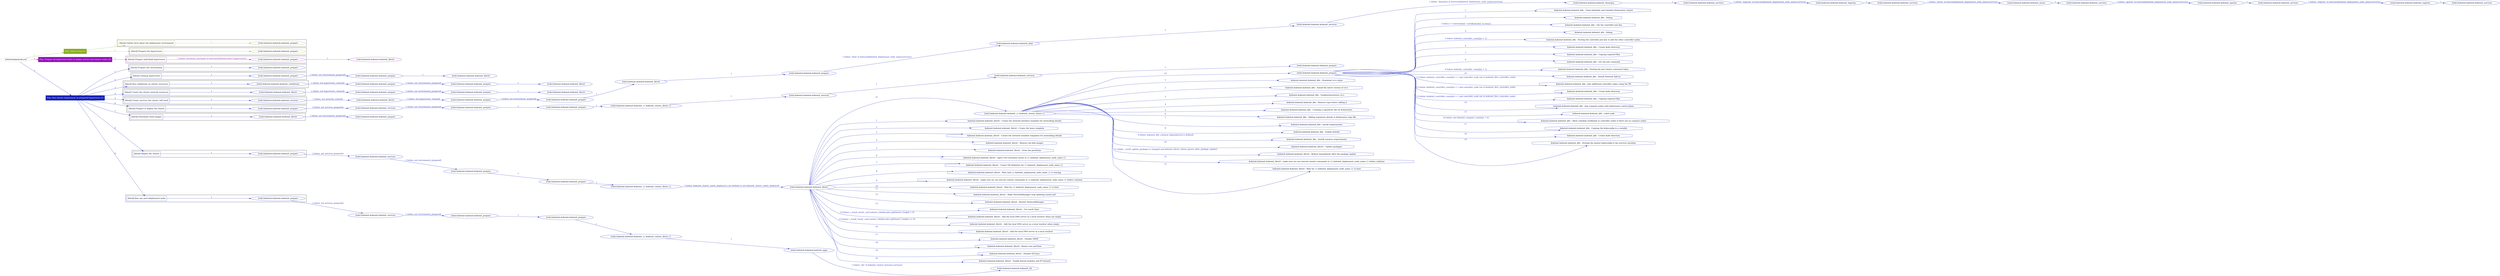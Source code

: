 digraph {
	graph [concentrate=true ordering=in rankdir=LR ratio=fill]
	edge [esep=5 sep=10]
	"kubeinit/playbook.yml" [id=root_node style=dotted]
	play_6a539dbc [label="Play: Initial setup (1)" color="#8aae1e" fontcolor="#ffffff" id=play_6a539dbc shape=box style=filled tooltip=localhost]
	"kubeinit/playbook.yml" -> play_6a539dbc [label="1 " color="#8aae1e" fontcolor="#8aae1e" id=edge_eaff5e40 labeltooltip="1 " tooltip="1 "]
	subgraph "kubeinit.kubeinit.kubeinit_prepare" {
		role_e5231585 [label="[role] kubeinit.kubeinit.kubeinit_prepare" color="#8aae1e" id=role_e5231585 tooltip="kubeinit.kubeinit.kubeinit_prepare"]
	}
	subgraph "kubeinit.kubeinit.kubeinit_prepare" {
		role_045c624c [label="[role] kubeinit.kubeinit.kubeinit_prepare" color="#8aae1e" id=role_045c624c tooltip="kubeinit.kubeinit.kubeinit_prepare"]
	}
	subgraph "Play: Initial setup (1)" {
		play_6a539dbc -> block_4f3e3cbe [label=1 color="#8aae1e" fontcolor="#8aae1e" id=edge_14146b0e labeltooltip=1 tooltip=1]
		subgraph cluster_block_4f3e3cbe {
			block_4f3e3cbe [label="[block] Gather facts about the deployment environment" color="#8aae1e" id=block_4f3e3cbe labeltooltip="Gather facts about the deployment environment" shape=box tooltip="Gather facts about the deployment environment"]
			block_4f3e3cbe -> role_e5231585 [label="1 " color="#8aae1e" fontcolor="#8aae1e" id=edge_b1cf17aa labeltooltip="1 " tooltip="1 "]
		}
		play_6a539dbc -> block_49e74790 [label=2 color="#8aae1e" fontcolor="#8aae1e" id=edge_872211f5 labeltooltip=2 tooltip=2]
		subgraph cluster_block_49e74790 {
			block_49e74790 [label="[block] Prepare the hypervisors" color="#8aae1e" id=block_49e74790 labeltooltip="Prepare the hypervisors" shape=box tooltip="Prepare the hypervisors"]
			block_49e74790 -> role_045c624c [label="1 " color="#8aae1e" fontcolor="#8aae1e" id=edge_6bc35e31 labeltooltip="1 " tooltip="1 "]
		}
	}
	play_0248f10b [label="Play: Prepare all hypervisor hosts to deploy service and cluster nodes (0)" color="#9211bb" fontcolor="#ffffff" id=play_0248f10b shape=box style=filled tooltip="Play: Prepare all hypervisor hosts to deploy service and cluster nodes (0)"]
	"kubeinit/playbook.yml" -> play_0248f10b [label="2 " color="#9211bb" fontcolor="#9211bb" id=edge_877bd9aa labeltooltip="2 " tooltip="2 "]
	subgraph "kubeinit.kubeinit.kubeinit_libvirt" {
		role_249c4ce5 [label="[role] kubeinit.kubeinit.kubeinit_libvirt" color="#9211bb" id=role_249c4ce5 tooltip="kubeinit.kubeinit.kubeinit_libvirt"]
	}
	subgraph "kubeinit.kubeinit.kubeinit_prepare" {
		role_2ffff985 [label="[role] kubeinit.kubeinit.kubeinit_prepare" color="#9211bb" id=role_2ffff985 tooltip="kubeinit.kubeinit.kubeinit_prepare"]
		role_2ffff985 -> role_249c4ce5 [label="1 " color="#9211bb" fontcolor="#9211bb" id=edge_ac507e33 labeltooltip="1 " tooltip="1 "]
	}
	subgraph "Play: Prepare all hypervisor hosts to deploy service and cluster nodes (0)" {
		play_0248f10b -> block_097426e3 [label=1 color="#9211bb" fontcolor="#9211bb" id=edge_9e4ada04 labeltooltip=1 tooltip=1]
		subgraph cluster_block_097426e3 {
			block_097426e3 [label="[block] Prepare individual hypervisors" color="#9211bb" id=block_097426e3 labeltooltip="Prepare individual hypervisors" shape=box tooltip="Prepare individual hypervisors"]
			block_097426e3 -> role_2ffff985 [label="1 [when: inventory_hostname in hostvars['kubeinit-facts'].hypervisors]" color="#9211bb" fontcolor="#9211bb" id=edge_3121f224 labeltooltip="1 [when: inventory_hostname in hostvars['kubeinit-facts'].hypervisors]" tooltip="1 [when: inventory_hostname in hostvars['kubeinit-facts'].hypervisors]"]
		}
	}
	play_582bb0dd [label="Play: Run cluster deployment on prepared hypervisors (1)" color="#1722b5" fontcolor="#ffffff" id=play_582bb0dd shape=box style=filled tooltip=localhost]
	"kubeinit/playbook.yml" -> play_582bb0dd [label="3 " color="#1722b5" fontcolor="#1722b5" id=edge_481317af labeltooltip="3 " tooltip="3 "]
	subgraph "kubeinit.kubeinit.kubeinit_prepare" {
		role_691479d2 [label="[role] kubeinit.kubeinit.kubeinit_prepare" color="#1722b5" id=role_691479d2 tooltip="kubeinit.kubeinit.kubeinit_prepare"]
	}
	subgraph "kubeinit.kubeinit.kubeinit_libvirt" {
		role_f9768dfb [label="[role] kubeinit.kubeinit.kubeinit_libvirt" color="#1722b5" id=role_f9768dfb tooltip="kubeinit.kubeinit.kubeinit_libvirt"]
	}
	subgraph "kubeinit.kubeinit.kubeinit_prepare" {
		role_699d7b67 [label="[role] kubeinit.kubeinit.kubeinit_prepare" color="#1722b5" id=role_699d7b67 tooltip="kubeinit.kubeinit.kubeinit_prepare"]
		role_699d7b67 -> role_f9768dfb [label="1 " color="#1722b5" fontcolor="#1722b5" id=edge_0ffcc12e labeltooltip="1 " tooltip="1 "]
	}
	subgraph "kubeinit.kubeinit.kubeinit_prepare" {
		role_c494813d [label="[role] kubeinit.kubeinit.kubeinit_prepare" color="#1722b5" id=role_c494813d tooltip="kubeinit.kubeinit.kubeinit_prepare"]
		role_c494813d -> role_699d7b67 [label="1 [when: not environment_prepared]" color="#1722b5" fontcolor="#1722b5" id=edge_8c053123 labeltooltip="1 [when: not environment_prepared]" tooltip="1 [when: not environment_prepared]"]
	}
	subgraph "kubeinit.kubeinit.kubeinit_libvirt" {
		role_a45e7760 [label="[role] kubeinit.kubeinit.kubeinit_libvirt" color="#1722b5" id=role_a45e7760 tooltip="kubeinit.kubeinit.kubeinit_libvirt"]
	}
	subgraph "kubeinit.kubeinit.kubeinit_prepare" {
		role_17919f61 [label="[role] kubeinit.kubeinit.kubeinit_prepare" color="#1722b5" id=role_17919f61 tooltip="kubeinit.kubeinit.kubeinit_prepare"]
		role_17919f61 -> role_a45e7760 [label="1 " color="#1722b5" fontcolor="#1722b5" id=edge_04a5a709 labeltooltip="1 " tooltip="1 "]
	}
	subgraph "kubeinit.kubeinit.kubeinit_prepare" {
		role_c20f1107 [label="[role] kubeinit.kubeinit.kubeinit_prepare" color="#1722b5" id=role_c20f1107 tooltip="kubeinit.kubeinit.kubeinit_prepare"]
		role_c20f1107 -> role_17919f61 [label="1 [when: not environment_prepared]" color="#1722b5" fontcolor="#1722b5" id=edge_e8291b1c labeltooltip="1 [when: not environment_prepared]" tooltip="1 [when: not environment_prepared]"]
	}
	subgraph "kubeinit.kubeinit.kubeinit_validations" {
		role_fd939f9e [label="[role] kubeinit.kubeinit.kubeinit_validations" color="#1722b5" id=role_fd939f9e tooltip="kubeinit.kubeinit.kubeinit_validations"]
		role_fd939f9e -> role_c20f1107 [label="1 [when: not hypervisors_cleaned]" color="#1722b5" fontcolor="#1722b5" id=edge_51c575ab labeltooltip="1 [when: not hypervisors_cleaned]" tooltip="1 [when: not hypervisors_cleaned]"]
	}
	subgraph "kubeinit.kubeinit.kubeinit_libvirt" {
		role_94f65407 [label="[role] kubeinit.kubeinit.kubeinit_libvirt" color="#1722b5" id=role_94f65407 tooltip="kubeinit.kubeinit.kubeinit_libvirt"]
	}
	subgraph "kubeinit.kubeinit.kubeinit_prepare" {
		role_b46ac067 [label="[role] kubeinit.kubeinit.kubeinit_prepare" color="#1722b5" id=role_b46ac067 tooltip="kubeinit.kubeinit.kubeinit_prepare"]
		role_b46ac067 -> role_94f65407 [label="1 " color="#1722b5" fontcolor="#1722b5" id=edge_82649f5f labeltooltip="1 " tooltip="1 "]
	}
	subgraph "kubeinit.kubeinit.kubeinit_prepare" {
		role_45512c2c [label="[role] kubeinit.kubeinit.kubeinit_prepare" color="#1722b5" id=role_45512c2c tooltip="kubeinit.kubeinit.kubeinit_prepare"]
		role_45512c2c -> role_b46ac067 [label="1 [when: not environment_prepared]" color="#1722b5" fontcolor="#1722b5" id=edge_ff2631f4 labeltooltip="1 [when: not environment_prepared]" tooltip="1 [when: not environment_prepared]"]
	}
	subgraph "kubeinit.kubeinit.kubeinit_libvirt" {
		role_9f3f42a2 [label="[role] kubeinit.kubeinit.kubeinit_libvirt" color="#1722b5" id=role_9f3f42a2 tooltip="kubeinit.kubeinit.kubeinit_libvirt"]
		role_9f3f42a2 -> role_45512c2c [label="1 [when: not hypervisors_cleaned]" color="#1722b5" fontcolor="#1722b5" id=edge_1969914d labeltooltip="1 [when: not hypervisors_cleaned]" tooltip="1 [when: not hypervisors_cleaned]"]
	}
	subgraph "kubeinit.kubeinit.kubeinit_services" {
		role_3b82fe28 [label="[role] kubeinit.kubeinit.kubeinit_services" color="#1722b5" id=role_3b82fe28 tooltip="kubeinit.kubeinit.kubeinit_services"]
	}
	subgraph "kubeinit.kubeinit.kubeinit_registry" {
		role_f37f95f9 [label="[role] kubeinit.kubeinit.kubeinit_registry" color="#1722b5" id=role_f37f95f9 tooltip="kubeinit.kubeinit.kubeinit_registry"]
		role_f37f95f9 -> role_3b82fe28 [label="1 " color="#1722b5" fontcolor="#1722b5" id=edge_3bc2a2ed labeltooltip="1 " tooltip="1 "]
	}
	subgraph "kubeinit.kubeinit.kubeinit_services" {
		role_9b47d0b5 [label="[role] kubeinit.kubeinit.kubeinit_services" color="#1722b5" id=role_9b47d0b5 tooltip="kubeinit.kubeinit.kubeinit_services"]
		role_9b47d0b5 -> role_f37f95f9 [label="1 [when: 'registry' in hostvars[kubeinit_deployment_node_name].services]" color="#1722b5" fontcolor="#1722b5" id=edge_e51ddbef labeltooltip="1 [when: 'registry' in hostvars[kubeinit_deployment_node_name].services]" tooltip="1 [when: 'registry' in hostvars[kubeinit_deployment_node_name].services]"]
	}
	subgraph "kubeinit.kubeinit.kubeinit_apache" {
		role_969c95e5 [label="[role] kubeinit.kubeinit.kubeinit_apache" color="#1722b5" id=role_969c95e5 tooltip="kubeinit.kubeinit.kubeinit_apache"]
		role_969c95e5 -> role_9b47d0b5 [label="1 " color="#1722b5" fontcolor="#1722b5" id=edge_715a858c labeltooltip="1 " tooltip="1 "]
	}
	subgraph "kubeinit.kubeinit.kubeinit_services" {
		role_eb954112 [label="[role] kubeinit.kubeinit.kubeinit_services" color="#1722b5" id=role_eb954112 tooltip="kubeinit.kubeinit.kubeinit_services"]
		role_eb954112 -> role_969c95e5 [label="1 [when: 'apache' in hostvars[kubeinit_deployment_node_name].services]" color="#1722b5" fontcolor="#1722b5" id=edge_65c884c1 labeltooltip="1 [when: 'apache' in hostvars[kubeinit_deployment_node_name].services]" tooltip="1 [when: 'apache' in hostvars[kubeinit_deployment_node_name].services]"]
	}
	subgraph "kubeinit.kubeinit.kubeinit_nexus" {
		role_34032074 [label="[role] kubeinit.kubeinit.kubeinit_nexus" color="#1722b5" id=role_34032074 tooltip="kubeinit.kubeinit.kubeinit_nexus"]
		role_34032074 -> role_eb954112 [label="1 " color="#1722b5" fontcolor="#1722b5" id=edge_0bf6c254 labeltooltip="1 " tooltip="1 "]
	}
	subgraph "kubeinit.kubeinit.kubeinit_services" {
		role_ffde7d62 [label="[role] kubeinit.kubeinit.kubeinit_services" color="#1722b5" id=role_ffde7d62 tooltip="kubeinit.kubeinit.kubeinit_services"]
		role_ffde7d62 -> role_34032074 [label="1 [when: 'nexus' in hostvars[kubeinit_deployment_node_name].services]" color="#1722b5" fontcolor="#1722b5" id=edge_dccd57c2 labeltooltip="1 [when: 'nexus' in hostvars[kubeinit_deployment_node_name].services]" tooltip="1 [when: 'nexus' in hostvars[kubeinit_deployment_node_name].services]"]
	}
	subgraph "kubeinit.kubeinit.kubeinit_haproxy" {
		role_043703b5 [label="[role] kubeinit.kubeinit.kubeinit_haproxy" color="#1722b5" id=role_043703b5 tooltip="kubeinit.kubeinit.kubeinit_haproxy"]
		role_043703b5 -> role_ffde7d62 [label="1 " color="#1722b5" fontcolor="#1722b5" id=edge_fcbbb3b4 labeltooltip="1 " tooltip="1 "]
	}
	subgraph "kubeinit.kubeinit.kubeinit_services" {
		role_7854f0e1 [label="[role] kubeinit.kubeinit.kubeinit_services" color="#1722b5" id=role_7854f0e1 tooltip="kubeinit.kubeinit.kubeinit_services"]
		role_7854f0e1 -> role_043703b5 [label="1 [when: 'haproxy' in hostvars[kubeinit_deployment_node_name].services]" color="#1722b5" fontcolor="#1722b5" id=edge_3b2717f2 labeltooltip="1 [when: 'haproxy' in hostvars[kubeinit_deployment_node_name].services]" tooltip="1 [when: 'haproxy' in hostvars[kubeinit_deployment_node_name].services]"]
	}
	subgraph "kubeinit.kubeinit.kubeinit_dnsmasq" {
		role_c5113ebe [label="[role] kubeinit.kubeinit.kubeinit_dnsmasq" color="#1722b5" id=role_c5113ebe tooltip="kubeinit.kubeinit.kubeinit_dnsmasq"]
		role_c5113ebe -> role_7854f0e1 [label="1 " color="#1722b5" fontcolor="#1722b5" id=edge_d0338178 labeltooltip="1 " tooltip="1 "]
	}
	subgraph "kubeinit.kubeinit.kubeinit_services" {
		role_de78dbbf [label="[role] kubeinit.kubeinit.kubeinit_services" color="#1722b5" id=role_de78dbbf tooltip="kubeinit.kubeinit.kubeinit_services"]
		role_de78dbbf -> role_c5113ebe [label="1 [when: 'dnsmasq' in hostvars[kubeinit_deployment_node_name].services]" color="#1722b5" fontcolor="#1722b5" id=edge_f694e759 labeltooltip="1 [when: 'dnsmasq' in hostvars[kubeinit_deployment_node_name].services]" tooltip="1 [when: 'dnsmasq' in hostvars[kubeinit_deployment_node_name].services]"]
	}
	subgraph "kubeinit.kubeinit.kubeinit_bind" {
		role_fc40286b [label="[role] kubeinit.kubeinit.kubeinit_bind" color="#1722b5" id=role_fc40286b tooltip="kubeinit.kubeinit.kubeinit_bind"]
		role_fc40286b -> role_de78dbbf [label="1 " color="#1722b5" fontcolor="#1722b5" id=edge_459fe293 labeltooltip="1 " tooltip="1 "]
	}
	subgraph "kubeinit.kubeinit.kubeinit_prepare" {
		role_ac442a0d [label="[role] kubeinit.kubeinit.kubeinit_prepare" color="#1722b5" id=role_ac442a0d tooltip="kubeinit.kubeinit.kubeinit_prepare"]
		role_ac442a0d -> role_fc40286b [label="1 [when: 'bind' in hostvars[kubeinit_deployment_node_name].services]" color="#1722b5" fontcolor="#1722b5" id=edge_716cc728 labeltooltip="1 [when: 'bind' in hostvars[kubeinit_deployment_node_name].services]" tooltip="1 [when: 'bind' in hostvars[kubeinit_deployment_node_name].services]"]
	}
	subgraph "kubeinit.kubeinit.kubeinit_libvirt" {
		role_ca419025 [label="[role] kubeinit.kubeinit.kubeinit_libvirt" color="#1722b5" id=role_ca419025 tooltip="kubeinit.kubeinit.kubeinit_libvirt"]
		role_ca419025 -> role_ac442a0d [label="1 " color="#1722b5" fontcolor="#1722b5" id=edge_3a3374a6 labeltooltip="1 " tooltip="1 "]
	}
	subgraph "kubeinit.kubeinit.kubeinit_prepare" {
		role_3281936c [label="[role] kubeinit.kubeinit.kubeinit_prepare" color="#1722b5" id=role_3281936c tooltip="kubeinit.kubeinit.kubeinit_prepare"]
		role_3281936c -> role_ca419025 [label="1 " color="#1722b5" fontcolor="#1722b5" id=edge_6f519a15 labeltooltip="1 " tooltip="1 "]
	}
	subgraph "kubeinit.kubeinit.kubeinit_prepare" {
		role_91a2efda [label="[role] kubeinit.kubeinit.kubeinit_prepare" color="#1722b5" id=role_91a2efda tooltip="kubeinit.kubeinit.kubeinit_prepare"]
		role_91a2efda -> role_3281936c [label="1 [when: not environment_prepared]" color="#1722b5" fontcolor="#1722b5" id=edge_6d8ac658 labeltooltip="1 [when: not environment_prepared]" tooltip="1 [when: not environment_prepared]"]
	}
	subgraph "kubeinit.kubeinit.kubeinit_libvirt" {
		role_44872f03 [label="[role] kubeinit.kubeinit.kubeinit_libvirt" color="#1722b5" id=role_44872f03 tooltip="kubeinit.kubeinit.kubeinit_libvirt"]
		role_44872f03 -> role_91a2efda [label="1 [when: not hypervisors_cleaned]" color="#1722b5" fontcolor="#1722b5" id=edge_e2678b30 labeltooltip="1 [when: not hypervisors_cleaned]" tooltip="1 [when: not hypervisors_cleaned]"]
	}
	subgraph "kubeinit.kubeinit.kubeinit_services" {
		role_78668327 [label="[role] kubeinit.kubeinit.kubeinit_services" color="#1722b5" id=role_78668327 tooltip="kubeinit.kubeinit.kubeinit_services"]
		role_78668327 -> role_44872f03 [label="1 [when: not network_created]" color="#1722b5" fontcolor="#1722b5" id=edge_e233d47e labeltooltip="1 [when: not network_created]" tooltip="1 [when: not network_created]"]
	}
	subgraph "kubeinit.kubeinit.kubeinit_prepare" {
		role_03e927fc [label="[role] kubeinit.kubeinit.kubeinit_prepare" color="#1722b5" id=role_03e927fc tooltip="kubeinit.kubeinit.kubeinit_prepare"]
	}
	subgraph "kubeinit.kubeinit.kubeinit_services" {
		role_0854fc8b [label="[role] kubeinit.kubeinit.kubeinit_services" color="#1722b5" id=role_0854fc8b tooltip="kubeinit.kubeinit.kubeinit_services"]
		role_0854fc8b -> role_03e927fc [label="1 " color="#1722b5" fontcolor="#1722b5" id=edge_6d6951c3 labeltooltip="1 " tooltip="1 "]
	}
	subgraph "kubeinit.kubeinit.kubeinit_services" {
		role_6ca65d81 [label="[role] kubeinit.kubeinit.kubeinit_services" color="#1722b5" id=role_6ca65d81 tooltip="kubeinit.kubeinit.kubeinit_services"]
		role_6ca65d81 -> role_0854fc8b [label="1 " color="#1722b5" fontcolor="#1722b5" id=edge_3c3ed229 labeltooltip="1 " tooltip="1 "]
	}
	subgraph "kubeinit.kubeinit.kubeinit_{{ kubeinit_cluster_distro }}" {
		role_bcb81a9e [label="[role] kubeinit.kubeinit.kubeinit_{{ kubeinit_cluster_distro }}" color="#1722b5" id=role_bcb81a9e tooltip="kubeinit.kubeinit.kubeinit_{{ kubeinit_cluster_distro }}"]
		role_bcb81a9e -> role_6ca65d81 [label="1 " color="#1722b5" fontcolor="#1722b5" id=edge_89b48b87 labeltooltip="1 " tooltip="1 "]
	}
	subgraph "kubeinit.kubeinit.kubeinit_prepare" {
		role_6b9db015 [label="[role] kubeinit.kubeinit.kubeinit_prepare" color="#1722b5" id=role_6b9db015 tooltip="kubeinit.kubeinit.kubeinit_prepare"]
		role_6b9db015 -> role_bcb81a9e [label="1 " color="#1722b5" fontcolor="#1722b5" id=edge_4f167b43 labeltooltip="1 " tooltip="1 "]
	}
	subgraph "kubeinit.kubeinit.kubeinit_prepare" {
		role_a6e2cdc3 [label="[role] kubeinit.kubeinit.kubeinit_prepare" color="#1722b5" id=role_a6e2cdc3 tooltip="kubeinit.kubeinit.kubeinit_prepare"]
		role_a6e2cdc3 -> role_6b9db015 [label="1 " color="#1722b5" fontcolor="#1722b5" id=edge_e4198198 labeltooltip="1 " tooltip="1 "]
	}
	subgraph "kubeinit.kubeinit.kubeinit_services" {
		role_739e5772 [label="[role] kubeinit.kubeinit.kubeinit_services" color="#1722b5" id=role_739e5772 tooltip="kubeinit.kubeinit.kubeinit_services"]
		role_739e5772 -> role_a6e2cdc3 [label="1 [when: not environment_prepared]" color="#1722b5" fontcolor="#1722b5" id=edge_942f1373 labeltooltip="1 [when: not environment_prepared]" tooltip="1 [when: not environment_prepared]"]
	}
	subgraph "kubeinit.kubeinit.kubeinit_prepare" {
		role_2cb61d3e [label="[role] kubeinit.kubeinit.kubeinit_prepare" color="#1722b5" id=role_2cb61d3e tooltip="kubeinit.kubeinit.kubeinit_prepare"]
		role_2cb61d3e -> role_739e5772 [label="1 [when: not services_prepared]" color="#1722b5" fontcolor="#1722b5" id=edge_2e1111bc labeltooltip="1 [when: not services_prepared]" tooltip="1 [when: not services_prepared]"]
	}
	subgraph "kubeinit.kubeinit.kubeinit_prepare" {
		role_3b6ddd13 [label="[role] kubeinit.kubeinit.kubeinit_prepare" color="#1722b5" id=role_3b6ddd13 tooltip="kubeinit.kubeinit.kubeinit_prepare"]
	}
	subgraph "kubeinit.kubeinit.kubeinit_libvirt" {
		role_cc818d1e [label="[role] kubeinit.kubeinit.kubeinit_libvirt" color="#1722b5" id=role_cc818d1e tooltip="kubeinit.kubeinit.kubeinit_libvirt"]
		role_cc818d1e -> role_3b6ddd13 [label="1 [when: not environment_prepared]" color="#1722b5" fontcolor="#1722b5" id=edge_67abba06 labeltooltip="1 [when: not environment_prepared]" tooltip="1 [when: not environment_prepared]"]
	}
	subgraph "kubeinit.kubeinit.kubeinit_prepare" {
		role_ed2cce0c [label="[role] kubeinit.kubeinit.kubeinit_prepare" color="#1722b5" id=role_ed2cce0c tooltip="kubeinit.kubeinit.kubeinit_prepare"]
		task_0f1cdacc [label="kubeinit.kubeinit.kubeinit_k8s : Clean kubeadm and initialize Kubernetes cluster" color="#1722b5" id=task_0f1cdacc shape=octagon tooltip="kubeinit.kubeinit.kubeinit_k8s : Clean kubeadm and initialize Kubernetes cluster"]
		role_ed2cce0c -> task_0f1cdacc [label="1 " color="#1722b5" fontcolor="#1722b5" id=edge_70ec829d labeltooltip="1 " tooltip="1 "]
		task_91a9e26a [label="kubeinit.kubeinit.kubeinit_k8s : Debug" color="#1722b5" id=task_91a9e26a shape=octagon tooltip="kubeinit.kubeinit.kubeinit_k8s : Debug"]
		role_ed2cce0c -> task_91a9e26a [label="2 " color="#1722b5" fontcolor="#1722b5" id=edge_ff464d0a labeltooltip="2 " tooltip="2 "]
		task_c4c6b5d0 [label="kubeinit.kubeinit.kubeinit_k8s : Get the controller join key" color="#1722b5" id=task_c4c6b5d0 shape=octagon tooltip="kubeinit.kubeinit.kubeinit_k8s : Get the controller join key"]
		role_ed2cce0c -> task_c4c6b5d0 [label="3 [when: ('--control-plane --certificate-key' in item)]" color="#1722b5" fontcolor="#1722b5" id=edge_422a833a labeltooltip="3 [when: ('--control-plane --certificate-key' in item)]" tooltip="3 [when: ('--control-plane --certificate-key' in item)]"]
		task_dbef591b [label="kubeinit.kubeinit.kubeinit_k8s : Debug" color="#1722b5" id=task_dbef591b shape=octagon tooltip="kubeinit.kubeinit.kubeinit_k8s : Debug"]
		role_ed2cce0c -> task_dbef591b [label="4 " color="#1722b5" fontcolor="#1722b5" id=edge_f8d7c21b labeltooltip="4 " tooltip="4 "]
		task_5b4eea58 [label="kubeinit.kubeinit.kubeinit_k8s : Storing the controller join key to add the other controller nodes." color="#1722b5" id=task_5b4eea58 shape=octagon tooltip="kubeinit.kubeinit.kubeinit_k8s : Storing the controller join key to add the other controller nodes."]
		role_ed2cce0c -> task_5b4eea58 [label="5 [when: kubeinit_controller_count|int > 1]" color="#1722b5" fontcolor="#1722b5" id=edge_1244079b labeltooltip="5 [when: kubeinit_controller_count|int > 1]" tooltip="5 [when: kubeinit_controller_count|int > 1]"]
		task_eb9bb4f6 [label="kubeinit.kubeinit.kubeinit_k8s : Create kube directory" color="#1722b5" id=task_eb9bb4f6 shape=octagon tooltip="kubeinit.kubeinit.kubeinit_k8s : Create kube directory"]
		role_ed2cce0c -> task_eb9bb4f6 [label="6 " color="#1722b5" fontcolor="#1722b5" id=edge_2902c5c0 labeltooltip="6 " tooltip="6 "]
		task_09f305c7 [label="kubeinit.kubeinit.kubeinit_k8s : Copying required files" color="#1722b5" id=task_09f305c7 shape=octagon tooltip="kubeinit.kubeinit.kubeinit_k8s : Copying required files"]
		role_ed2cce0c -> task_09f305c7 [label="7 " color="#1722b5" fontcolor="#1722b5" id=edge_6f929879 labeltooltip="7 " tooltip="7 "]
		task_37b1c3d5 [label="kubeinit.kubeinit.kubeinit_k8s : Get the join command" color="#1722b5" id=task_37b1c3d5 shape=octagon tooltip="kubeinit.kubeinit.kubeinit_k8s : Get the join command"]
		role_ed2cce0c -> task_37b1c3d5 [label="8 " color="#1722b5" fontcolor="#1722b5" id=edge_d285e2dc labeltooltip="8 " tooltip="8 "]
		task_e849d677 [label="kubeinit.kubeinit.kubeinit_k8s : Storing the join cluster command token." color="#1722b5" id=task_e849d677 shape=octagon tooltip="kubeinit.kubeinit.kubeinit_k8s : Storing the join cluster command token."]
		role_ed2cce0c -> task_e849d677 [label="9 [when: kubeinit_controller_count|int > 1]" color="#1722b5" fontcolor="#1722b5" id=edge_6cbecb3f labeltooltip="9 [when: kubeinit_controller_count|int > 1]" tooltip="9 [when: kubeinit_controller_count|int > 1]"]
		task_be70e676 [label="kubeinit.kubeinit.kubeinit_k8s : Install Network Add-on" color="#1722b5" id=task_be70e676 shape=octagon tooltip="kubeinit.kubeinit.kubeinit_k8s : Install Network Add-on"]
		role_ed2cce0c -> task_be70e676 [label="10 " color="#1722b5" fontcolor="#1722b5" id=edge_b8fba64a labeltooltip="10 " tooltip="10 "]
		task_6f0b5209 [label="kubeinit.kubeinit.kubeinit_k8s : Join additional controller nodes using the PK" color="#1722b5" id=task_6f0b5209 shape=octagon tooltip="kubeinit.kubeinit.kubeinit_k8s : Join additional controller nodes using the PK"]
		role_ed2cce0c -> task_6f0b5209 [label="11 [when: kubeinit_controller_count|int > 1 and controller_node not in kubeinit_first_controller_node]" color="#1722b5" fontcolor="#1722b5" id=edge_c015a541 labeltooltip="11 [when: kubeinit_controller_count|int > 1 and controller_node not in kubeinit_first_controller_node]" tooltip="11 [when: kubeinit_controller_count|int > 1 and controller_node not in kubeinit_first_controller_node]"]
		task_382e499e [label="kubeinit.kubeinit.kubeinit_k8s : Create kube directory" color="#1722b5" id=task_382e499e shape=octagon tooltip="kubeinit.kubeinit.kubeinit_k8s : Create kube directory"]
		role_ed2cce0c -> task_382e499e [label="12 [when: kubeinit_controller_count|int > 1 and controller_node not in kubeinit_first_controller_node]" color="#1722b5" fontcolor="#1722b5" id=edge_4eaeb4ff labeltooltip="12 [when: kubeinit_controller_count|int > 1 and controller_node not in kubeinit_first_controller_node]" tooltip="12 [when: kubeinit_controller_count|int > 1 and controller_node not in kubeinit_first_controller_node]"]
		task_72a9c2a6 [label="kubeinit.kubeinit.kubeinit_k8s : Copying required files" color="#1722b5" id=task_72a9c2a6 shape=octagon tooltip="kubeinit.kubeinit.kubeinit_k8s : Copying required files"]
		role_ed2cce0c -> task_72a9c2a6 [label="13 [when: kubeinit_controller_count|int > 1 and controller_node not in kubeinit_first_controller_node]" color="#1722b5" fontcolor="#1722b5" id=edge_3ed1bd92 labeltooltip="13 [when: kubeinit_controller_count|int > 1 and controller_node not in kubeinit_first_controller_node]" tooltip="13 [when: kubeinit_controller_count|int > 1 and controller_node not in kubeinit_first_controller_node]"]
		task_faf0cfa0 [label="kubeinit.kubeinit.kubeinit_k8s : Join compute nodes with kubernetes control plane" color="#1722b5" id=task_faf0cfa0 shape=octagon tooltip="kubeinit.kubeinit.kubeinit_k8s : Join compute nodes with kubernetes control plane"]
		role_ed2cce0c -> task_faf0cfa0 [label="14 " color="#1722b5" fontcolor="#1722b5" id=edge_937e189b labeltooltip="14 " tooltip="14 "]
		task_b78ca4c1 [label="kubeinit.kubeinit.kubeinit_k8s : Label node" color="#1722b5" id=task_b78ca4c1 shape=octagon tooltip="kubeinit.kubeinit.kubeinit_k8s : Label node"]
		role_ed2cce0c -> task_b78ca4c1 [label="15 " color="#1722b5" fontcolor="#1722b5" id=edge_331536a7 labeltooltip="15 " tooltip="15 "]
		task_33547497 [label="kubeinit.kubeinit.kubeinit_k8s : Allow schedule workloads in controller nodes if there are no compute nodes" color="#1722b5" id=task_33547497 shape=octagon tooltip="kubeinit.kubeinit.kubeinit_k8s : Allow schedule workloads in controller nodes if there are no compute nodes"]
		role_ed2cce0c -> task_33547497 [label="16 [when: not kubeinit_compute_count|int > 0]" color="#1722b5" fontcolor="#1722b5" id=edge_7a8edcd9 labeltooltip="16 [when: not kubeinit_compute_count|int > 0]" tooltip="16 [when: not kubeinit_compute_count|int > 0]"]
		task_bdcc925a [label="kubeinit.kubeinit.kubeinit_k8s : Copying the kubeconfig to a variable" color="#1722b5" id=task_bdcc925a shape=octagon tooltip="kubeinit.kubeinit.kubeinit_k8s : Copying the kubeconfig to a variable"]
		role_ed2cce0c -> task_bdcc925a [label="17 " color="#1722b5" fontcolor="#1722b5" id=edge_93a7d9be labeltooltip="17 " tooltip="17 "]
		task_8719387f [label="kubeinit.kubeinit.kubeinit_k8s : Create kube directory" color="#1722b5" id=task_8719387f shape=octagon tooltip="kubeinit.kubeinit.kubeinit_k8s : Create kube directory"]
		role_ed2cce0c -> task_8719387f [label="18 " color="#1722b5" fontcolor="#1722b5" id=edge_365830f7 labeltooltip="18 " tooltip="18 "]
		task_4c13c9c6 [label="kubeinit.kubeinit.kubeinit_k8s : Storing the master kubeconfig to the services machine." color="#1722b5" id=task_4c13c9c6 shape=octagon tooltip="kubeinit.kubeinit.kubeinit_k8s : Storing the master kubeconfig to the services machine."]
		role_ed2cce0c -> task_4c13c9c6 [label="19 " color="#1722b5" fontcolor="#1722b5" id=edge_4ea8a5e7 labeltooltip="19 " tooltip="19 "]
	}
	subgraph "kubeinit.kubeinit.kubeinit_{{ kubeinit_cluster_distro }}" {
		role_368414f3 [label="[role] kubeinit.kubeinit.kubeinit_{{ kubeinit_cluster_distro }}" color="#1722b5" id=role_368414f3 tooltip="kubeinit.kubeinit.kubeinit_{{ kubeinit_cluster_distro }}"]
		task_42d0c371 [label="kubeinit.kubeinit.kubeinit_k8s : Download cri-o repos" color="#1722b5" id=task_42d0c371 shape=octagon tooltip="kubeinit.kubeinit.kubeinit_k8s : Download cri-o repos"]
		role_368414f3 -> task_42d0c371 [label="1 " color="#1722b5" fontcolor="#1722b5" id=edge_8ec0c833 labeltooltip="1 " tooltip="1 "]
		task_fd2a4159 [label="kubeinit.kubeinit.kubeinit_k8s : Install the latest version of cri-o" color="#1722b5" id=task_fd2a4159 shape=octagon tooltip="kubeinit.kubeinit.kubeinit_k8s : Install the latest version of cri-o"]
		role_368414f3 -> task_fd2a4159 [label="2 " color="#1722b5" fontcolor="#1722b5" id=edge_e6409d41 labeltooltip="2 " tooltip="2 "]
		task_dc16c4a5 [label="kubeinit.kubeinit.kubeinit_k8s : Enable/start/status cri-o" color="#1722b5" id=task_dc16c4a5 shape=octagon tooltip="kubeinit.kubeinit.kubeinit_k8s : Enable/start/status cri-o"]
		role_368414f3 -> task_dc16c4a5 [label="3 " color="#1722b5" fontcolor="#1722b5" id=edge_7ef5d8bc labeltooltip="3 " tooltip="3 "]
		task_96301f0a [label="kubeinit.kubeinit.kubeinit_k8s : Remove repo before adding it" color="#1722b5" id=task_96301f0a shape=octagon tooltip="kubeinit.kubeinit.kubeinit_k8s : Remove repo before adding it"]
		role_368414f3 -> task_96301f0a [label="4 " color="#1722b5" fontcolor="#1722b5" id=edge_7ace816d labeltooltip="4 " tooltip="4 "]
		task_ca2263cd [label="kubeinit.kubeinit.kubeinit_k8s : Creating a repository file for Kubernetes" color="#1722b5" id=task_ca2263cd shape=octagon tooltip="kubeinit.kubeinit.kubeinit_k8s : Creating a repository file for Kubernetes"]
		role_368414f3 -> task_ca2263cd [label="5 " color="#1722b5" fontcolor="#1722b5" id=edge_37b2bc12 labeltooltip="5 " tooltip="5 "]
		task_02fe672e [label="kubeinit.kubeinit.kubeinit_k8s : Adding repository details in Kubernetes repo file." color="#1722b5" id=task_02fe672e shape=octagon tooltip="kubeinit.kubeinit.kubeinit_k8s : Adding repository details in Kubernetes repo file."]
		role_368414f3 -> task_02fe672e [label="6 " color="#1722b5" fontcolor="#1722b5" id=edge_38963079 labeltooltip="6 " tooltip="6 "]
		task_5bdd9795 [label="kubeinit.kubeinit.kubeinit_k8s : Install requirements" color="#1722b5" id=task_5bdd9795 shape=octagon tooltip="kubeinit.kubeinit.kubeinit_k8s : Install requirements"]
		role_368414f3 -> task_5bdd9795 [label="7 " color="#1722b5" fontcolor="#1722b5" id=edge_3e10a671 labeltooltip="7 " tooltip="7 "]
		task_d0b132c4 [label="kubeinit.kubeinit.kubeinit_k8s : Enable kubelet" color="#1722b5" id=task_d0b132c4 shape=octagon tooltip="kubeinit.kubeinit.kubeinit_k8s : Enable kubelet"]
		role_368414f3 -> task_d0b132c4 [label="8 " color="#1722b5" fontcolor="#1722b5" id=edge_498a4b48 labeltooltip="8 " tooltip="8 "]
		task_9a18aa71 [label="kubeinit.kubeinit.kubeinit_k8s : Install common requirements" color="#1722b5" id=task_9a18aa71 shape=octagon tooltip="kubeinit.kubeinit.kubeinit_k8s : Install common requirements"]
		role_368414f3 -> task_9a18aa71 [label="9 [when: kubeinit_k8s_common_dependencies is defined]" color="#1722b5" fontcolor="#1722b5" id=edge_5937c26d labeltooltip="9 [when: kubeinit_k8s_common_dependencies is defined]" tooltip="9 [when: kubeinit_k8s_common_dependencies is defined]"]
		task_262be432 [label="kubeinit.kubeinit.kubeinit_libvirt : Update packages" color="#1722b5" id=task_262be432 shape=octagon tooltip="kubeinit.kubeinit.kubeinit_libvirt : Update packages"]
		role_368414f3 -> task_262be432 [label="10 " color="#1722b5" fontcolor="#1722b5" id=edge_7b656d12 labeltooltip="10 " tooltip="10 "]
		task_73a1531f [label="kubeinit.kubeinit.kubeinit_libvirt : Reboot immediately after the package update" color="#1722b5" id=task_73a1531f shape=octagon tooltip="kubeinit.kubeinit.kubeinit_libvirt : Reboot immediately after the package update"]
		role_368414f3 -> task_73a1531f [label="11 [when: _result_update_packages is changed and kubeinit_libvirt_reboot_guests_after_package_update]" color="#1722b5" fontcolor="#1722b5" id=edge_596345ea labeltooltip="11 [when: _result_update_packages is changed and kubeinit_libvirt_reboot_guests_after_package_update]" tooltip="11 [when: _result_update_packages is changed and kubeinit_libvirt_reboot_guests_after_package_update]"]
		task_ce611802 [label="kubeinit.kubeinit.kubeinit_libvirt : make sure we can execute remote commands in {{ kubeinit_deployment_node_name }} before continue" color="#1722b5" id=task_ce611802 shape=octagon tooltip="kubeinit.kubeinit.kubeinit_libvirt : make sure we can execute remote commands in {{ kubeinit_deployment_node_name }} before continue"]
		role_368414f3 -> task_ce611802 [label="12 " color="#1722b5" fontcolor="#1722b5" id=edge_e8576d60 labeltooltip="12 " tooltip="12 "]
		task_e38655d5 [label="kubeinit.kubeinit.kubeinit_libvirt : Wait for {{ kubeinit_deployment_node_name }} to boot" color="#1722b5" id=task_e38655d5 shape=octagon tooltip="kubeinit.kubeinit.kubeinit_libvirt : Wait for {{ kubeinit_deployment_node_name }} to boot"]
		role_368414f3 -> task_e38655d5 [label="13 " color="#1722b5" fontcolor="#1722b5" id=edge_e6206c2f labeltooltip="13 " tooltip="13 "]
		role_368414f3 -> role_ed2cce0c [label="14 " color="#1722b5" fontcolor="#1722b5" id=edge_98e7bab4 labeltooltip="14 " tooltip="14 "]
	}
	subgraph "kubeinit.kubeinit.kubeinit_libvirt" {
		role_3c3a922f [label="[role] kubeinit.kubeinit.kubeinit_libvirt" color="#1722b5" id=role_3c3a922f tooltip="kubeinit.kubeinit.kubeinit_libvirt"]
		task_8e7744c1 [label="kubeinit.kubeinit.kubeinit_libvirt : Create the network interface template for networking details" color="#1722b5" id=task_8e7744c1 shape=octagon tooltip="kubeinit.kubeinit.kubeinit_libvirt : Create the network interface template for networking details"]
		role_3c3a922f -> task_8e7744c1 [label="1 " color="#1722b5" fontcolor="#1722b5" id=edge_ae134228 labeltooltip="1 " tooltip="1 "]
		task_47e90512 [label="kubeinit.kubeinit.kubeinit_libvirt : Create the hosts template" color="#1722b5" id=task_47e90512 shape=octagon tooltip="kubeinit.kubeinit.kubeinit_libvirt : Create the hosts template"]
		role_3c3a922f -> task_47e90512 [label="2 " color="#1722b5" fontcolor="#1722b5" id=edge_30c6fbd9 labeltooltip="2 " tooltip="2 "]
		task_bb9847da [label="kubeinit.kubeinit.kubeinit_libvirt : Create the network cloudinit templates for networking details" color="#1722b5" id=task_bb9847da shape=octagon tooltip="kubeinit.kubeinit.kubeinit_libvirt : Create the network cloudinit templates for networking details"]
		role_3c3a922f -> task_bb9847da [label="3 " color="#1722b5" fontcolor="#1722b5" id=edge_65b59c3b labeltooltip="3 " tooltip="3 "]
		task_de553ae2 [label="kubeinit.kubeinit.kubeinit_libvirt : Remove old disk images" color="#1722b5" id=task_de553ae2 shape=octagon tooltip="kubeinit.kubeinit.kubeinit_libvirt : Remove old disk images"]
		role_3c3a922f -> task_de553ae2 [label="4 " color="#1722b5" fontcolor="#1722b5" id=edge_ac74a6f4 labeltooltip="4 " tooltip="4 "]
		task_ee551db6 [label="kubeinit.kubeinit.kubeinit_libvirt : Grow the partitions" color="#1722b5" id=task_ee551db6 shape=octagon tooltip="kubeinit.kubeinit.kubeinit_libvirt : Grow the partitions"]
		role_3c3a922f -> task_ee551db6 [label="5 " color="#1722b5" fontcolor="#1722b5" id=edge_a88a8cf6 labeltooltip="5 " tooltip="5 "]
		task_9caab0c3 [label="kubeinit.kubeinit.kubeinit_libvirt : Inject virt-customize assets in {{ kubeinit_deployment_node_name }}" color="#1722b5" id=task_9caab0c3 shape=octagon tooltip="kubeinit.kubeinit.kubeinit_libvirt : Inject virt-customize assets in {{ kubeinit_deployment_node_name }}"]
		role_3c3a922f -> task_9caab0c3 [label="6 " color="#1722b5" fontcolor="#1722b5" id=edge_f50c82e2 labeltooltip="6 " tooltip="6 "]
		task_ce9e9b8a [label="kubeinit.kubeinit.kubeinit_libvirt : Create VM definition for {{ kubeinit_deployment_node_name }}" color="#1722b5" id=task_ce9e9b8a shape=octagon tooltip="kubeinit.kubeinit.kubeinit_libvirt : Create VM definition for {{ kubeinit_deployment_node_name }}"]
		role_3c3a922f -> task_ce9e9b8a [label="7 " color="#1722b5" fontcolor="#1722b5" id=edge_1cfb0468 labeltooltip="7 " tooltip="7 "]
		task_4196e2e4 [label="kubeinit.kubeinit.kubeinit_libvirt : Wait until {{ kubeinit_deployment_node_name }} is running" color="#1722b5" id=task_4196e2e4 shape=octagon tooltip="kubeinit.kubeinit.kubeinit_libvirt : Wait until {{ kubeinit_deployment_node_name }} is running"]
		role_3c3a922f -> task_4196e2e4 [label="8 " color="#1722b5" fontcolor="#1722b5" id=edge_7683a500 labeltooltip="8 " tooltip="8 "]
		task_baf7a0a2 [label="kubeinit.kubeinit.kubeinit_libvirt : make sure we can execute remote commands in {{ kubeinit_deployment_node_name }} before continue" color="#1722b5" id=task_baf7a0a2 shape=octagon tooltip="kubeinit.kubeinit.kubeinit_libvirt : make sure we can execute remote commands in {{ kubeinit_deployment_node_name }} before continue"]
		role_3c3a922f -> task_baf7a0a2 [label="9 " color="#1722b5" fontcolor="#1722b5" id=edge_54b524d5 labeltooltip="9 " tooltip="9 "]
		task_444b204e [label="kubeinit.kubeinit.kubeinit_libvirt : Wait for {{ kubeinit_deployment_node_name }} to boot" color="#1722b5" id=task_444b204e shape=octagon tooltip="kubeinit.kubeinit.kubeinit_libvirt : Wait for {{ kubeinit_deployment_node_name }} to boot"]
		role_3c3a922f -> task_444b204e [label="10 " color="#1722b5" fontcolor="#1722b5" id=edge_99abc37b labeltooltip="10 " tooltip="10 "]
		task_44bd7007 [label="kubeinit.kubeinit.kubeinit_libvirt : Make NetworkManager stop updating resolv.conf" color="#1722b5" id=task_44bd7007 shape=octagon tooltip="kubeinit.kubeinit.kubeinit_libvirt : Make NetworkManager stop updating resolv.conf"]
		role_3c3a922f -> task_44bd7007 [label="11 " color="#1722b5" fontcolor="#1722b5" id=edge_4f595d5b labeltooltip="11 " tooltip="11 "]
		task_eb9cf5d7 [label="kubeinit.kubeinit.kubeinit_libvirt : Restart NetworkManager" color="#1722b5" id=task_eb9cf5d7 shape=octagon tooltip="kubeinit.kubeinit.kubeinit_libvirt : Restart NetworkManager"]
		role_3c3a922f -> task_eb9cf5d7 [label="12 " color="#1722b5" fontcolor="#1722b5" id=edge_222dd89e labeltooltip="12 " tooltip="12 "]
		task_8f8ac19c [label="kubeinit.kubeinit.kubeinit_libvirt : Get resolv lines" color="#1722b5" id=task_8f8ac19c shape=octagon tooltip="kubeinit.kubeinit.kubeinit_libvirt : Get resolv lines"]
		role_3c3a922f -> task_8f8ac19c [label="13 " color="#1722b5" fontcolor="#1722b5" id=edge_c030cb85 labeltooltip="13 " tooltip="13 "]
		task_df283345 [label="kubeinit.kubeinit.kubeinit_libvirt : Add the local DNS server as a local resolver when not empty" color="#1722b5" id=task_df283345 shape=octagon tooltip="kubeinit.kubeinit.kubeinit_libvirt : Add the local DNS server as a local resolver when not empty"]
		role_3c3a922f -> task_df283345 [label="14 [when: (_result_resolv_conf.content | b64decode).splitlines() | length > 0]" color="#1722b5" fontcolor="#1722b5" id=edge_c826ec88 labeltooltip="14 [when: (_result_resolv_conf.content | b64decode).splitlines() | length > 0]" tooltip="14 [when: (_result_resolv_conf.content | b64decode).splitlines() | length > 0]"]
		task_23162ca0 [label="kubeinit.kubeinit.kubeinit_libvirt : Add the local DNS server as a local resolver when empty" color="#1722b5" id=task_23162ca0 shape=octagon tooltip="kubeinit.kubeinit.kubeinit_libvirt : Add the local DNS server as a local resolver when empty"]
		role_3c3a922f -> task_23162ca0 [label="15 [when: (_result_resolv_conf.content | b64decode).splitlines() | length == 0]" color="#1722b5" fontcolor="#1722b5" id=edge_4f4bec0c labeltooltip="15 [when: (_result_resolv_conf.content | b64decode).splitlines() | length == 0]" tooltip="15 [when: (_result_resolv_conf.content | b64decode).splitlines() | length == 0]"]
		task_3f37d3ae [label="kubeinit.kubeinit.kubeinit_libvirt : Add the local DNS server as a local resolver" color="#1722b5" id=task_3f37d3ae shape=octagon tooltip="kubeinit.kubeinit.kubeinit_libvirt : Add the local DNS server as a local resolver"]
		role_3c3a922f -> task_3f37d3ae [label="16 " color="#1722b5" fontcolor="#1722b5" id=edge_90da5a94 labeltooltip="16 " tooltip="16 "]
		task_22a333cb [label="kubeinit.kubeinit.kubeinit_libvirt : Disable SWAP" color="#1722b5" id=task_22a333cb shape=octagon tooltip="kubeinit.kubeinit.kubeinit_libvirt : Disable SWAP"]
		role_3c3a922f -> task_22a333cb [label="17 " color="#1722b5" fontcolor="#1722b5" id=edge_9ec2a61d labeltooltip="17 " tooltip="17 "]
		task_0a4e60b4 [label="kubeinit.kubeinit.kubeinit_libvirt : Resize root partition" color="#1722b5" id=task_0a4e60b4 shape=octagon tooltip="kubeinit.kubeinit.kubeinit_libvirt : Resize root partition"]
		role_3c3a922f -> task_0a4e60b4 [label="18 " color="#1722b5" fontcolor="#1722b5" id=edge_d77ee311 labeltooltip="18 " tooltip="18 "]
		task_b72bb7ba [label="kubeinit.kubeinit.kubeinit_libvirt : Disable SELinux" color="#1722b5" id=task_b72bb7ba shape=octagon tooltip="kubeinit.kubeinit.kubeinit_libvirt : Disable SELinux"]
		role_3c3a922f -> task_b72bb7ba [label="19 " color="#1722b5" fontcolor="#1722b5" id=edge_0897a4dd labeltooltip="19 " tooltip="19 "]
		task_14ab3c53 [label="kubeinit.kubeinit.kubeinit_libvirt : Enable kernel modules and IP forward" color="#1722b5" id=task_14ab3c53 shape=octagon tooltip="kubeinit.kubeinit.kubeinit_libvirt : Enable kernel modules and IP forward"]
		role_3c3a922f -> task_14ab3c53 [label="20 " color="#1722b5" fontcolor="#1722b5" id=edge_2d55e93f labeltooltip="20 " tooltip="20 "]
		role_3c3a922f -> role_368414f3 [label="21 " color="#1722b5" fontcolor="#1722b5" id=edge_b253667b labeltooltip="21 " tooltip="21 "]
	}
	subgraph "kubeinit.kubeinit.kubeinit_{{ kubeinit_cluster_distro }}" {
		role_a76b7c27 [label="[role] kubeinit.kubeinit.kubeinit_{{ kubeinit_cluster_distro }}" color="#1722b5" id=role_a76b7c27 tooltip="kubeinit.kubeinit.kubeinit_{{ kubeinit_cluster_distro }}"]
		role_a76b7c27 -> role_3c3a922f [label="1 [when: kubeinit_cluster_nodes_deployed is not defined or not kubeinit_cluster_nodes_deployed]" color="#1722b5" fontcolor="#1722b5" id=edge_e2a166c9 labeltooltip="1 [when: kubeinit_cluster_nodes_deployed is not defined or not kubeinit_cluster_nodes_deployed]" tooltip="1 [when: kubeinit_cluster_nodes_deployed is not defined or not kubeinit_cluster_nodes_deployed]"]
	}
	subgraph "kubeinit.kubeinit.kubeinit_prepare" {
		role_c7e0de70 [label="[role] kubeinit.kubeinit.kubeinit_prepare" color="#1722b5" id=role_c7e0de70 tooltip="kubeinit.kubeinit.kubeinit_prepare"]
		role_c7e0de70 -> role_a76b7c27 [label="1 " color="#1722b5" fontcolor="#1722b5" id=edge_2091beb3 labeltooltip="1 " tooltip="1 "]
	}
	subgraph "kubeinit.kubeinit.kubeinit_prepare" {
		role_bd8367d8 [label="[role] kubeinit.kubeinit.kubeinit_prepare" color="#1722b5" id=role_bd8367d8 tooltip="kubeinit.kubeinit.kubeinit_prepare"]
		role_bd8367d8 -> role_c7e0de70 [label="1 " color="#1722b5" fontcolor="#1722b5" id=edge_acfc5b16 labeltooltip="1 " tooltip="1 "]
	}
	subgraph "kubeinit.kubeinit.kubeinit_services" {
		role_d99e70f5 [label="[role] kubeinit.kubeinit.kubeinit_services" color="#1722b5" id=role_d99e70f5 tooltip="kubeinit.kubeinit.kubeinit_services"]
		role_d99e70f5 -> role_bd8367d8 [label="1 [when: not environment_prepared]" color="#1722b5" fontcolor="#1722b5" id=edge_4cc67e6d labeltooltip="1 [when: not environment_prepared]" tooltip="1 [when: not environment_prepared]"]
	}
	subgraph "kubeinit.kubeinit.kubeinit_prepare" {
		role_87b0b91e [label="[role] kubeinit.kubeinit.kubeinit_prepare" color="#1722b5" id=role_87b0b91e tooltip="kubeinit.kubeinit.kubeinit_prepare"]
		role_87b0b91e -> role_d99e70f5 [label="1 [when: not services_prepared]" color="#1722b5" fontcolor="#1722b5" id=edge_f649ff87 labeltooltip="1 [when: not services_prepared]" tooltip="1 [when: not services_prepared]"]
	}
	subgraph "kubeinit.kubeinit.kubeinit_nfs" {
		role_6929016b [label="[role] kubeinit.kubeinit.kubeinit_nfs" color="#1722b5" id=role_6929016b tooltip="kubeinit.kubeinit.kubeinit_nfs"]
	}
	subgraph "kubeinit.kubeinit.kubeinit_apps" {
		role_39d76423 [label="[role] kubeinit.kubeinit.kubeinit_apps" color="#1722b5" id=role_39d76423 tooltip="kubeinit.kubeinit.kubeinit_apps"]
		role_39d76423 -> role_6929016b [label="1 [when: 'nfs' in kubeinit_cluster_hostvars.services]" color="#1722b5" fontcolor="#1722b5" id=edge_e5bee4cc labeltooltip="1 [when: 'nfs' in kubeinit_cluster_hostvars.services]" tooltip="1 [when: 'nfs' in kubeinit_cluster_hostvars.services]"]
	}
	subgraph "kubeinit.kubeinit.kubeinit_{{ kubeinit_cluster_distro }}" {
		role_d894c28d [label="[role] kubeinit.kubeinit.kubeinit_{{ kubeinit_cluster_distro }}" color="#1722b5" id=role_d894c28d tooltip="kubeinit.kubeinit.kubeinit_{{ kubeinit_cluster_distro }}"]
		role_d894c28d -> role_39d76423 [label="1 " color="#1722b5" fontcolor="#1722b5" id=edge_84497e1a labeltooltip="1 " tooltip="1 "]
	}
	subgraph "kubeinit.kubeinit.kubeinit_prepare" {
		role_66dba33a [label="[role] kubeinit.kubeinit.kubeinit_prepare" color="#1722b5" id=role_66dba33a tooltip="kubeinit.kubeinit.kubeinit_prepare"]
		role_66dba33a -> role_d894c28d [label="1 " color="#1722b5" fontcolor="#1722b5" id=edge_7f6e31d1 labeltooltip="1 " tooltip="1 "]
	}
	subgraph "kubeinit.kubeinit.kubeinit_prepare" {
		role_d7a38ffa [label="[role] kubeinit.kubeinit.kubeinit_prepare" color="#1722b5" id=role_d7a38ffa tooltip="kubeinit.kubeinit.kubeinit_prepare"]
		role_d7a38ffa -> role_66dba33a [label="1 " color="#1722b5" fontcolor="#1722b5" id=edge_95365c77 labeltooltip="1 " tooltip="1 "]
	}
	subgraph "kubeinit.kubeinit.kubeinit_services" {
		role_5d8754fa [label="[role] kubeinit.kubeinit.kubeinit_services" color="#1722b5" id=role_5d8754fa tooltip="kubeinit.kubeinit.kubeinit_services"]
		role_5d8754fa -> role_d7a38ffa [label="1 [when: not environment_prepared]" color="#1722b5" fontcolor="#1722b5" id=edge_73afd207 labeltooltip="1 [when: not environment_prepared]" tooltip="1 [when: not environment_prepared]"]
	}
	subgraph "kubeinit.kubeinit.kubeinit_prepare" {
		role_7f2765f6 [label="[role] kubeinit.kubeinit.kubeinit_prepare" color="#1722b5" id=role_7f2765f6 tooltip="kubeinit.kubeinit.kubeinit_prepare"]
		role_7f2765f6 -> role_5d8754fa [label="1 [when: not services_prepared]" color="#1722b5" fontcolor="#1722b5" id=edge_88c7c3ea labeltooltip="1 [when: not services_prepared]" tooltip="1 [when: not services_prepared]"]
	}
	subgraph "Play: Run cluster deployment on prepared hypervisors (1)" {
		play_582bb0dd -> block_aa18b329 [label=1 color="#1722b5" fontcolor="#1722b5" id=edge_2c95ac62 labeltooltip=1 tooltip=1]
		subgraph cluster_block_aa18b329 {
			block_aa18b329 [label="[block] Prepare the environment" color="#1722b5" id=block_aa18b329 labeltooltip="Prepare the environment" shape=box tooltip="Prepare the environment"]
			block_aa18b329 -> role_691479d2 [label="1 " color="#1722b5" fontcolor="#1722b5" id=edge_78492fa0 labeltooltip="1 " tooltip="1 "]
		}
		play_582bb0dd -> block_1f444ad6 [label=2 color="#1722b5" fontcolor="#1722b5" id=edge_d96326f7 labeltooltip=2 tooltip=2]
		subgraph cluster_block_1f444ad6 {
			block_1f444ad6 [label="[block] Cleanup hypervisors" color="#1722b5" id=block_1f444ad6 labeltooltip="Cleanup hypervisors" shape=box tooltip="Cleanup hypervisors"]
			block_1f444ad6 -> role_c494813d [label="1 " color="#1722b5" fontcolor="#1722b5" id=edge_7f3bfd25 labeltooltip="1 " tooltip="1 "]
		}
		play_582bb0dd -> block_bcefa550 [label=3 color="#1722b5" fontcolor="#1722b5" id=edge_8f3cd587 labeltooltip=3 tooltip=3]
		subgraph cluster_block_bcefa550 {
			block_bcefa550 [label="[block] Run validations on cluster resources" color="#1722b5" id=block_bcefa550 labeltooltip="Run validations on cluster resources" shape=box tooltip="Run validations on cluster resources"]
			block_bcefa550 -> role_fd939f9e [label="1 " color="#1722b5" fontcolor="#1722b5" id=edge_22e6c88e labeltooltip="1 " tooltip="1 "]
		}
		play_582bb0dd -> block_3a532a14 [label=4 color="#1722b5" fontcolor="#1722b5" id=edge_cdac77d6 labeltooltip=4 tooltip=4]
		subgraph cluster_block_3a532a14 {
			block_3a532a14 [label="[block] Create the cluster network resources" color="#1722b5" id=block_3a532a14 labeltooltip="Create the cluster network resources" shape=box tooltip="Create the cluster network resources"]
			block_3a532a14 -> role_9f3f42a2 [label="1 " color="#1722b5" fontcolor="#1722b5" id=edge_df2d3272 labeltooltip="1 " tooltip="1 "]
		}
		play_582bb0dd -> block_7a680c20 [label=5 color="#1722b5" fontcolor="#1722b5" id=edge_6d7a32ee labeltooltip=5 tooltip=5]
		subgraph cluster_block_7a680c20 {
			block_7a680c20 [label="[block] Create services the cluster will need" color="#1722b5" id=block_7a680c20 labeltooltip="Create services the cluster will need" shape=box tooltip="Create services the cluster will need"]
			block_7a680c20 -> role_78668327 [label="1 " color="#1722b5" fontcolor="#1722b5" id=edge_cee3c8aa labeltooltip="1 " tooltip="1 "]
		}
		play_582bb0dd -> block_563247f3 [label=6 color="#1722b5" fontcolor="#1722b5" id=edge_157d65c6 labeltooltip=6 tooltip=6]
		subgraph cluster_block_563247f3 {
			block_563247f3 [label="[block] Prepare to deploy the cluster" color="#1722b5" id=block_563247f3 labeltooltip="Prepare to deploy the cluster" shape=box tooltip="Prepare to deploy the cluster"]
			block_563247f3 -> role_2cb61d3e [label="1 " color="#1722b5" fontcolor="#1722b5" id=edge_af1c848c labeltooltip="1 " tooltip="1 "]
		}
		play_582bb0dd -> block_65ca9642 [label=7 color="#1722b5" fontcolor="#1722b5" id=edge_bcfc8701 labeltooltip=7 tooltip=7]
		subgraph cluster_block_65ca9642 {
			block_65ca9642 [label="[block] Download cloud images" color="#1722b5" id=block_65ca9642 labeltooltip="Download cloud images" shape=box tooltip="Download cloud images"]
			block_65ca9642 -> role_cc818d1e [label="1 " color="#1722b5" fontcolor="#1722b5" id=edge_e53a551f labeltooltip="1 " tooltip="1 "]
		}
		play_582bb0dd -> block_7585cfbd [label=8 color="#1722b5" fontcolor="#1722b5" id=edge_7c9d8878 labeltooltip=8 tooltip=8]
		subgraph cluster_block_7585cfbd {
			block_7585cfbd [label="[block] Deploy the cluster" color="#1722b5" id=block_7585cfbd labeltooltip="Deploy the cluster" shape=box tooltip="Deploy the cluster"]
			block_7585cfbd -> role_87b0b91e [label="1 " color="#1722b5" fontcolor="#1722b5" id=edge_4cc120f8 labeltooltip="1 " tooltip="1 "]
		}
		play_582bb0dd -> block_a737b59e [label=9 color="#1722b5" fontcolor="#1722b5" id=edge_52e9b816 labeltooltip=9 tooltip=9]
		subgraph cluster_block_a737b59e {
			block_a737b59e [label="[block] Run any post-deployment tasks" color="#1722b5" id=block_a737b59e labeltooltip="Run any post-deployment tasks" shape=box tooltip="Run any post-deployment tasks"]
			block_a737b59e -> role_7f2765f6 [label="1 " color="#1722b5" fontcolor="#1722b5" id=edge_76b4723b labeltooltip="1 " tooltip="1 "]
		}
	}
}
